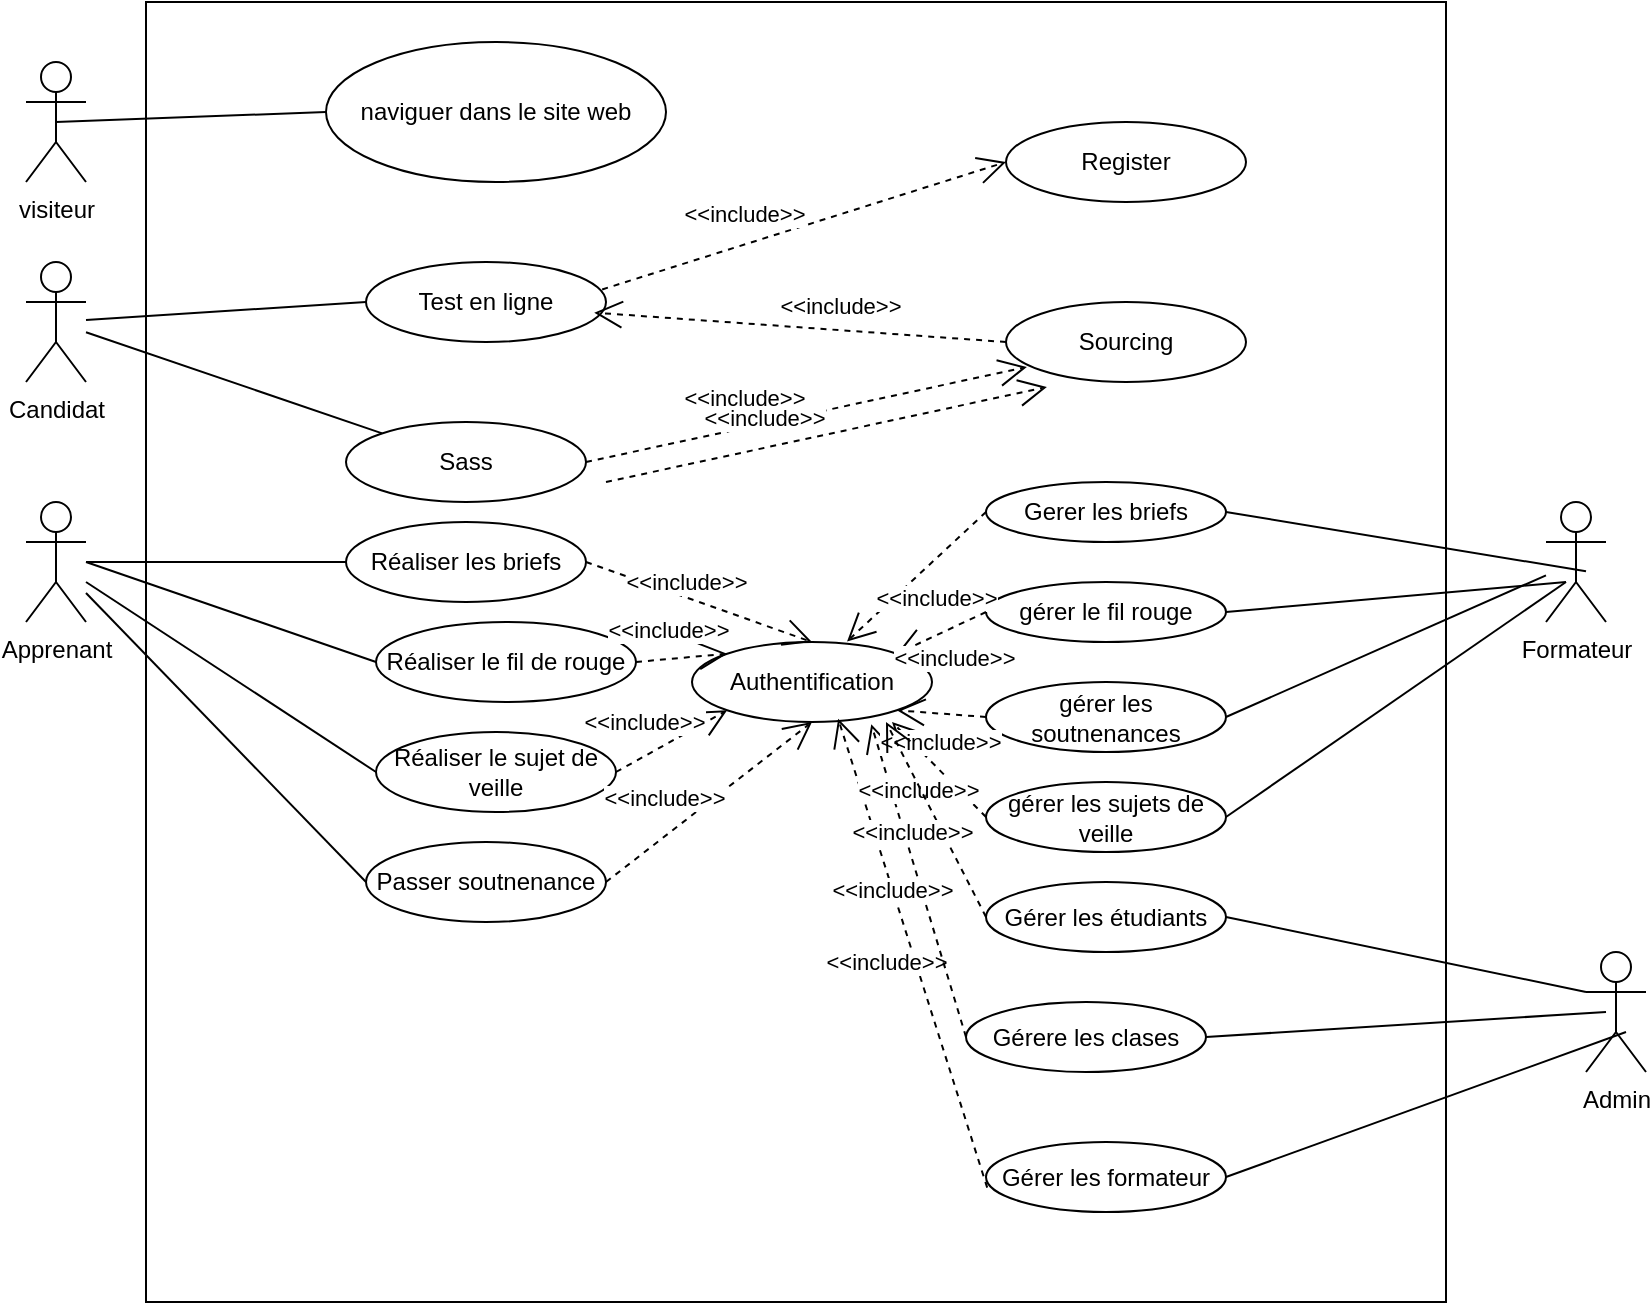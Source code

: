 <mxfile version="13.9.9" type="device"><diagram id="FBE1Oj6zjI6072gNu3jj" name="Page-1"><mxGraphModel dx="2091" dy="592" grid="1" gridSize="10" guides="1" tooltips="1" connect="1" arrows="1" fold="1" page="1" pageScale="1" pageWidth="827" pageHeight="1169" math="0" shadow="0"><root><mxCell id="0"/><mxCell id="1" parent="0"/><mxCell id="Y4A5UZZmLH2OW5dO5Wfs-1" value="" style="whiteSpace=wrap;html=1;aspect=fixed;" vertex="1" parent="1"><mxGeometry x="20" y="180" width="650" height="650" as="geometry"/></mxCell><mxCell id="Y4A5UZZmLH2OW5dO5Wfs-2" value="visiteur" style="shape=umlActor;verticalLabelPosition=bottom;verticalAlign=top;html=1;outlineConnect=0;" vertex="1" parent="1"><mxGeometry x="-40" y="210" width="30" height="60" as="geometry"/></mxCell><mxCell id="Y4A5UZZmLH2OW5dO5Wfs-3" value="" style="endArrow=none;html=1;entryX=0;entryY=0.5;entryDx=0;entryDy=0;exitX=0.5;exitY=0.5;exitDx=0;exitDy=0;exitPerimeter=0;" edge="1" parent="1" source="Y4A5UZZmLH2OW5dO5Wfs-2" target="Y4A5UZZmLH2OW5dO5Wfs-4"><mxGeometry width="50" height="50" relative="1" as="geometry"><mxPoint x="-10" y="270" as="sourcePoint"/><mxPoint x="40" y="220" as="targetPoint"/></mxGeometry></mxCell><mxCell id="Y4A5UZZmLH2OW5dO5Wfs-4" value="naviguer dans le site web" style="ellipse;whiteSpace=wrap;html=1;" vertex="1" parent="1"><mxGeometry x="110" y="200" width="170" height="70" as="geometry"/></mxCell><mxCell id="Y4A5UZZmLH2OW5dO5Wfs-5" value="Register" style="ellipse;whiteSpace=wrap;html=1;" vertex="1" parent="1"><mxGeometry x="450" y="240" width="120" height="40" as="geometry"/></mxCell><mxCell id="Y4A5UZZmLH2OW5dO5Wfs-6" value="Candidat" style="shape=umlActor;verticalLabelPosition=bottom;verticalAlign=top;html=1;outlineConnect=0;" vertex="1" parent="1"><mxGeometry x="-40" y="310" width="30" height="60" as="geometry"/></mxCell><mxCell id="Y4A5UZZmLH2OW5dO5Wfs-8" value="" style="endArrow=none;html=1;entryX=0;entryY=0.5;entryDx=0;entryDy=0;" edge="1" parent="1" source="Y4A5UZZmLH2OW5dO5Wfs-6" target="Y4A5UZZmLH2OW5dO5Wfs-9"><mxGeometry width="50" height="50" relative="1" as="geometry"><mxPoint x="360" y="400" as="sourcePoint"/><mxPoint x="120" y="340" as="targetPoint"/></mxGeometry></mxCell><mxCell id="Y4A5UZZmLH2OW5dO5Wfs-9" value="Test en ligne" style="ellipse;whiteSpace=wrap;html=1;" vertex="1" parent="1"><mxGeometry x="130" y="310" width="120" height="40" as="geometry"/></mxCell><mxCell id="Y4A5UZZmLH2OW5dO5Wfs-10" value="&amp;lt;&amp;lt;include&amp;gt;&amp;gt;" style="endArrow=open;endSize=12;dashed=1;html=1;entryX=0;entryY=0.5;entryDx=0;entryDy=0;exitX=0.984;exitY=0.343;exitDx=0;exitDy=0;exitPerimeter=0;" edge="1" parent="1" source="Y4A5UZZmLH2OW5dO5Wfs-9" target="Y4A5UZZmLH2OW5dO5Wfs-5"><mxGeometry x="-0.252" y="15" width="160" relative="1" as="geometry"><mxPoint x="400" y="250" as="sourcePoint"/><mxPoint x="260" y="250" as="targetPoint"/><Array as="points"/><mxPoint as="offset"/></mxGeometry></mxCell><mxCell id="Y4A5UZZmLH2OW5dO5Wfs-11" value="Sourcing" style="ellipse;whiteSpace=wrap;html=1;" vertex="1" parent="1"><mxGeometry x="450" y="330" width="120" height="40" as="geometry"/></mxCell><mxCell id="Y4A5UZZmLH2OW5dO5Wfs-12" value="&amp;lt;&amp;lt;include&amp;gt;&amp;gt;" style="endArrow=open;endSize=12;dashed=1;html=1;entryX=0.951;entryY=0.633;entryDx=0;entryDy=0;exitX=0;exitY=0.5;exitDx=0;exitDy=0;entryPerimeter=0;" edge="1" parent="1" source="Y4A5UZZmLH2OW5dO5Wfs-11" target="Y4A5UZZmLH2OW5dO5Wfs-9"><mxGeometry x="-0.188" y="-12" width="160" relative="1" as="geometry"><mxPoint x="260.0" y="340" as="sourcePoint"/><mxPoint x="460.0" y="270" as="targetPoint"/><Array as="points"/><mxPoint as="offset"/></mxGeometry></mxCell><mxCell id="Y4A5UZZmLH2OW5dO5Wfs-13" value="Sass" style="ellipse;whiteSpace=wrap;html=1;" vertex="1" parent="1"><mxGeometry x="120" y="390" width="120" height="40" as="geometry"/></mxCell><mxCell id="Y4A5UZZmLH2OW5dO5Wfs-14" value="" style="endArrow=none;html=1;" edge="1" parent="1" source="Y4A5UZZmLH2OW5dO5Wfs-6" target="Y4A5UZZmLH2OW5dO5Wfs-13"><mxGeometry width="50" height="50" relative="1" as="geometry"><mxPoint x="-2.274e-13" y="349.032" as="sourcePoint"/><mxPoint x="140.0" y="340" as="targetPoint"/></mxGeometry></mxCell><mxCell id="Y4A5UZZmLH2OW5dO5Wfs-15" value="&amp;lt;&amp;lt;include&amp;gt;&amp;gt;" style="endArrow=open;endSize=12;dashed=1;html=1;entryX=0.087;entryY=0.812;entryDx=0;entryDy=0;exitX=1;exitY=0.5;exitDx=0;exitDy=0;entryPerimeter=0;" edge="1" parent="1" source="Y4A5UZZmLH2OW5dO5Wfs-13" target="Y4A5UZZmLH2OW5dO5Wfs-11"><mxGeometry x="-0.252" y="15" width="160" relative="1" as="geometry"><mxPoint x="460.0" y="340" as="sourcePoint"/><mxPoint x="260.0" y="340" as="targetPoint"/><Array as="points"/><mxPoint as="offset"/></mxGeometry></mxCell><mxCell id="Y4A5UZZmLH2OW5dO5Wfs-16" value="Apprenant" style="shape=umlActor;verticalLabelPosition=bottom;verticalAlign=top;html=1;outlineConnect=0;" vertex="1" parent="1"><mxGeometry x="-40" y="430" width="30" height="60" as="geometry"/></mxCell><mxCell id="Y4A5UZZmLH2OW5dO5Wfs-17" value="Réaliser les briefs" style="ellipse;whiteSpace=wrap;html=1;" vertex="1" parent="1"><mxGeometry x="120" y="440" width="120" height="40" as="geometry"/></mxCell><mxCell id="Y4A5UZZmLH2OW5dO5Wfs-18" value="" style="endArrow=none;html=1;entryX=0;entryY=0.5;entryDx=0;entryDy=0;" edge="1" parent="1" source="Y4A5UZZmLH2OW5dO5Wfs-16" target="Y4A5UZZmLH2OW5dO5Wfs-17"><mxGeometry width="50" height="50" relative="1" as="geometry"><mxPoint x="-2.274e-13" y="349.032" as="sourcePoint"/><mxPoint x="140.0" y="340" as="targetPoint"/></mxGeometry></mxCell><mxCell id="Y4A5UZZmLH2OW5dO5Wfs-19" value="Réaliser le fil de rouge" style="ellipse;whiteSpace=wrap;html=1;" vertex="1" parent="1"><mxGeometry x="135" y="490" width="130" height="40" as="geometry"/></mxCell><mxCell id="Y4A5UZZmLH2OW5dO5Wfs-20" value="Passer soutnenance" style="ellipse;whiteSpace=wrap;html=1;" vertex="1" parent="1"><mxGeometry x="130" y="600" width="120" height="40" as="geometry"/></mxCell><mxCell id="Y4A5UZZmLH2OW5dO5Wfs-21" value="Réaliser le sujet de veille" style="ellipse;whiteSpace=wrap;html=1;" vertex="1" parent="1"><mxGeometry x="135" y="545" width="120" height="40" as="geometry"/></mxCell><mxCell id="Y4A5UZZmLH2OW5dO5Wfs-22" value="" style="endArrow=none;html=1;entryX=0;entryY=0.5;entryDx=0;entryDy=0;" edge="1" parent="1" target="Y4A5UZZmLH2OW5dO5Wfs-21"><mxGeometry width="50" height="50" relative="1" as="geometry"><mxPoint x="-10" y="470" as="sourcePoint"/><mxPoint x="130.0" y="470" as="targetPoint"/></mxGeometry></mxCell><mxCell id="Y4A5UZZmLH2OW5dO5Wfs-23" value="" style="endArrow=none;html=1;entryX=0;entryY=0.5;entryDx=0;entryDy=0;" edge="1" parent="1" source="Y4A5UZZmLH2OW5dO5Wfs-16" target="Y4A5UZZmLH2OW5dO5Wfs-20"><mxGeometry width="50" height="50" relative="1" as="geometry"><mxPoint x="10.0" y="480" as="sourcePoint"/><mxPoint x="140.0" y="480" as="targetPoint"/></mxGeometry></mxCell><mxCell id="Y4A5UZZmLH2OW5dO5Wfs-24" value="" style="endArrow=none;html=1;entryX=0;entryY=0.5;entryDx=0;entryDy=0;" edge="1" parent="1" target="Y4A5UZZmLH2OW5dO5Wfs-19"><mxGeometry width="50" height="50" relative="1" as="geometry"><mxPoint x="-10" y="460" as="sourcePoint"/><mxPoint x="200.0" y="575" as="targetPoint"/></mxGeometry></mxCell><mxCell id="Y4A5UZZmLH2OW5dO5Wfs-25" value="Authentification" style="ellipse;whiteSpace=wrap;html=1;" vertex="1" parent="1"><mxGeometry x="293" y="500" width="120" height="40" as="geometry"/></mxCell><mxCell id="Y4A5UZZmLH2OW5dO5Wfs-26" value="&amp;lt;&amp;lt;include&amp;gt;&amp;gt;" style="endArrow=open;endSize=12;dashed=1;html=1;entryX=0.087;entryY=0.812;entryDx=0;entryDy=0;exitX=1;exitY=0.5;exitDx=0;exitDy=0;entryPerimeter=0;" edge="1" parent="1"><mxGeometry x="-0.252" y="15" width="160" relative="1" as="geometry"><mxPoint x="250.0" y="420" as="sourcePoint"/><mxPoint x="470.44" y="372.48" as="targetPoint"/><Array as="points"/><mxPoint as="offset"/></mxGeometry></mxCell><mxCell id="Y4A5UZZmLH2OW5dO5Wfs-27" value="&amp;lt;&amp;lt;include&amp;gt;&amp;gt;" style="endArrow=open;endSize=12;dashed=1;html=1;entryX=0.5;entryY=0;entryDx=0;entryDy=0;exitX=1;exitY=0.5;exitDx=0;exitDy=0;" edge="1" parent="1" source="Y4A5UZZmLH2OW5dO5Wfs-17" target="Y4A5UZZmLH2OW5dO5Wfs-25"><mxGeometry x="-0.158" y="7" width="160" relative="1" as="geometry"><mxPoint x="260.0" y="430" as="sourcePoint"/><mxPoint x="480.44" y="382.48" as="targetPoint"/><Array as="points"/><mxPoint as="offset"/></mxGeometry></mxCell><mxCell id="Y4A5UZZmLH2OW5dO5Wfs-28" value="&amp;lt;&amp;lt;include&amp;gt;&amp;gt;" style="endArrow=open;endSize=12;dashed=1;html=1;entryX=0.5;entryY=1;entryDx=0;entryDy=0;exitX=1;exitY=0.5;exitDx=0;exitDy=0;" edge="1" parent="1" source="Y4A5UZZmLH2OW5dO5Wfs-20" target="Y4A5UZZmLH2OW5dO5Wfs-25"><mxGeometry x="-0.252" y="15" width="160" relative="1" as="geometry"><mxPoint x="250.0" y="470" as="sourcePoint"/><mxPoint x="303.0" y="530" as="targetPoint"/><Array as="points"/><mxPoint as="offset"/></mxGeometry></mxCell><mxCell id="Y4A5UZZmLH2OW5dO5Wfs-29" value="&amp;lt;&amp;lt;include&amp;gt;&amp;gt;" style="endArrow=open;endSize=12;dashed=1;html=1;entryX=0;entryY=1;entryDx=0;entryDy=0;exitX=1;exitY=0.5;exitDx=0;exitDy=0;" edge="1" parent="1" source="Y4A5UZZmLH2OW5dO5Wfs-21" target="Y4A5UZZmLH2OW5dO5Wfs-25"><mxGeometry x="-0.252" y="15" width="160" relative="1" as="geometry"><mxPoint x="260.0" y="480" as="sourcePoint"/><mxPoint x="313.0" y="540" as="targetPoint"/><Array as="points"/><mxPoint as="offset"/></mxGeometry></mxCell><mxCell id="Y4A5UZZmLH2OW5dO5Wfs-30" value="&amp;lt;&amp;lt;include&amp;gt;&amp;gt;" style="endArrow=open;endSize=12;dashed=1;html=1;entryX=0;entryY=0;entryDx=0;entryDy=0;exitX=1;exitY=0.5;exitDx=0;exitDy=0;" edge="1" parent="1" source="Y4A5UZZmLH2OW5dO5Wfs-19" target="Y4A5UZZmLH2OW5dO5Wfs-25"><mxGeometry x="-0.252" y="15" width="160" relative="1" as="geometry"><mxPoint x="250.0" y="470" as="sourcePoint"/><mxPoint x="303.0" y="530" as="targetPoint"/><Array as="points"/><mxPoint as="offset"/></mxGeometry></mxCell><mxCell id="Y4A5UZZmLH2OW5dO5Wfs-32" value="Formateur" style="shape=umlActor;verticalLabelPosition=bottom;verticalAlign=top;html=1;outlineConnect=0;" vertex="1" parent="1"><mxGeometry x="720" y="430" width="30" height="60" as="geometry"/></mxCell><mxCell id="Y4A5UZZmLH2OW5dO5Wfs-35" value="gérer les soutnenances" style="ellipse;whiteSpace=wrap;html=1;" vertex="1" parent="1"><mxGeometry x="440" y="520" width="120" height="35" as="geometry"/></mxCell><mxCell id="Y4A5UZZmLH2OW5dO5Wfs-36" value="gérer le fil rouge" style="ellipse;whiteSpace=wrap;html=1;" vertex="1" parent="1"><mxGeometry x="440" y="470" width="120" height="30" as="geometry"/></mxCell><mxCell id="Y4A5UZZmLH2OW5dO5Wfs-37" value="Gerer les briefs" style="ellipse;whiteSpace=wrap;html=1;" vertex="1" parent="1"><mxGeometry x="440" y="420" width="120" height="30" as="geometry"/></mxCell><mxCell id="Y4A5UZZmLH2OW5dO5Wfs-38" value="gérer les sujets de veille" style="ellipse;whiteSpace=wrap;html=1;" vertex="1" parent="1"><mxGeometry x="440" y="570" width="120" height="35" as="geometry"/></mxCell><mxCell id="Y4A5UZZmLH2OW5dO5Wfs-39" value="Gérer les étudiants" style="ellipse;whiteSpace=wrap;html=1;" vertex="1" parent="1"><mxGeometry x="440" y="620" width="120" height="35" as="geometry"/></mxCell><mxCell id="Y4A5UZZmLH2OW5dO5Wfs-40" value="Gérere les clases" style="ellipse;whiteSpace=wrap;html=1;" vertex="1" parent="1"><mxGeometry x="430" y="680" width="120" height="35" as="geometry"/></mxCell><mxCell id="Y4A5UZZmLH2OW5dO5Wfs-41" value="Gérer les formateur" style="ellipse;whiteSpace=wrap;html=1;" vertex="1" parent="1"><mxGeometry x="440" y="750" width="120" height="35" as="geometry"/></mxCell><mxCell id="Y4A5UZZmLH2OW5dO5Wfs-42" value="" style="endArrow=none;html=1;entryX=0;entryY=0.5;entryDx=0;entryDy=0;exitX=1;exitY=0.5;exitDx=0;exitDy=0;" edge="1" parent="1" source="Y4A5UZZmLH2OW5dO5Wfs-37"><mxGeometry width="50" height="50" relative="1" as="geometry"><mxPoint x="610.0" y="464.66" as="sourcePoint"/><mxPoint x="740.0" y="464.66" as="targetPoint"/></mxGeometry></mxCell><mxCell id="Y4A5UZZmLH2OW5dO5Wfs-44" value="Admin" style="shape=umlActor;verticalLabelPosition=bottom;verticalAlign=top;html=1;outlineConnect=0;" vertex="1" parent="1"><mxGeometry x="740" y="655" width="30" height="60" as="geometry"/></mxCell><mxCell id="Y4A5UZZmLH2OW5dO5Wfs-45" value="" style="endArrow=none;html=1;exitX=1;exitY=0.5;exitDx=0;exitDy=0;" edge="1" parent="1" source="Y4A5UZZmLH2OW5dO5Wfs-36"><mxGeometry width="50" height="50" relative="1" as="geometry"><mxPoint x="570" y="445" as="sourcePoint"/><mxPoint x="730" y="470" as="targetPoint"/></mxGeometry></mxCell><mxCell id="Y4A5UZZmLH2OW5dO5Wfs-46" value="" style="endArrow=none;html=1;exitX=1;exitY=0.5;exitDx=0;exitDy=0;" edge="1" parent="1" source="Y4A5UZZmLH2OW5dO5Wfs-35" target="Y4A5UZZmLH2OW5dO5Wfs-32"><mxGeometry width="50" height="50" relative="1" as="geometry"><mxPoint x="580" y="455" as="sourcePoint"/><mxPoint x="760" y="484.66" as="targetPoint"/></mxGeometry></mxCell><mxCell id="Y4A5UZZmLH2OW5dO5Wfs-47" value="" style="endArrow=none;html=1;exitX=1;exitY=0.5;exitDx=0;exitDy=0;" edge="1" parent="1" source="Y4A5UZZmLH2OW5dO5Wfs-38"><mxGeometry width="50" height="50" relative="1" as="geometry"><mxPoint x="590" y="465" as="sourcePoint"/><mxPoint x="730" y="470" as="targetPoint"/></mxGeometry></mxCell><mxCell id="Y4A5UZZmLH2OW5dO5Wfs-48" value="" style="endArrow=none;html=1;exitX=1;exitY=0.5;exitDx=0;exitDy=0;entryX=0;entryY=0.333;entryDx=0;entryDy=0;entryPerimeter=0;" edge="1" parent="1" source="Y4A5UZZmLH2OW5dO5Wfs-39" target="Y4A5UZZmLH2OW5dO5Wfs-44"><mxGeometry width="50" height="50" relative="1" as="geometry"><mxPoint x="600" y="475" as="sourcePoint"/><mxPoint x="730" y="470" as="targetPoint"/></mxGeometry></mxCell><mxCell id="Y4A5UZZmLH2OW5dO5Wfs-50" value="" style="endArrow=none;html=1;exitX=1;exitY=0.5;exitDx=0;exitDy=0;entryX=0;entryY=0.333;entryDx=0;entryDy=0;entryPerimeter=0;" edge="1" parent="1" source="Y4A5UZZmLH2OW5dO5Wfs-40"><mxGeometry width="50" height="50" relative="1" as="geometry"><mxPoint x="570.0" y="647.5" as="sourcePoint"/><mxPoint x="750" y="685" as="targetPoint"/></mxGeometry></mxCell><mxCell id="Y4A5UZZmLH2OW5dO5Wfs-51" value="" style="endArrow=none;html=1;exitX=1;exitY=0.5;exitDx=0;exitDy=0;entryX=0;entryY=0.333;entryDx=0;entryDy=0;entryPerimeter=0;" edge="1" parent="1" source="Y4A5UZZmLH2OW5dO5Wfs-41"><mxGeometry width="50" height="50" relative="1" as="geometry"><mxPoint x="580.0" y="657.5" as="sourcePoint"/><mxPoint x="760" y="695" as="targetPoint"/></mxGeometry></mxCell><mxCell id="Y4A5UZZmLH2OW5dO5Wfs-52" value="&amp;lt;&amp;lt;include&amp;gt;&amp;gt;" style="endArrow=open;endSize=12;dashed=1;html=1;entryX=0.609;entryY=0.959;entryDx=0;entryDy=0;exitX=0.005;exitY=0.652;exitDx=0;exitDy=0;entryPerimeter=0;exitPerimeter=0;" edge="1" parent="1" source="Y4A5UZZmLH2OW5dO5Wfs-41" target="Y4A5UZZmLH2OW5dO5Wfs-25"><mxGeometry x="-0.001" y="14" width="160" relative="1" as="geometry"><mxPoint x="260.0" y="630" as="sourcePoint"/><mxPoint x="363" y="550" as="targetPoint"/><Array as="points"/><mxPoint as="offset"/></mxGeometry></mxCell><mxCell id="Y4A5UZZmLH2OW5dO5Wfs-54" value="&amp;lt;&amp;lt;include&amp;gt;&amp;gt;" style="endArrow=open;endSize=12;dashed=1;html=1;entryX=0.747;entryY=1.028;entryDx=0;entryDy=0;exitX=0;exitY=0.5;exitDx=0;exitDy=0;entryPerimeter=0;" edge="1" parent="1" source="Y4A5UZZmLH2OW5dO5Wfs-40" target="Y4A5UZZmLH2OW5dO5Wfs-25"><mxGeometry x="-0.001" y="14" width="160" relative="1" as="geometry"><mxPoint x="450.6" y="782.82" as="sourcePoint"/><mxPoint x="376.08" y="548.36" as="targetPoint"/><Array as="points"/><mxPoint as="offset"/></mxGeometry></mxCell><mxCell id="Y4A5UZZmLH2OW5dO5Wfs-55" value="&amp;lt;&amp;lt;include&amp;gt;&amp;gt;" style="endArrow=open;endSize=12;dashed=1;html=1;exitX=0;exitY=0.5;exitDx=0;exitDy=0;" edge="1" parent="1" source="Y4A5UZZmLH2OW5dO5Wfs-38"><mxGeometry x="-0.001" y="14" width="160" relative="1" as="geometry"><mxPoint x="440.0" y="707.5" as="sourcePoint"/><mxPoint x="393" y="540" as="targetPoint"/><Array as="points"/><mxPoint as="offset"/></mxGeometry></mxCell><mxCell id="Y4A5UZZmLH2OW5dO5Wfs-56" value="&amp;lt;&amp;lt;include&amp;gt;&amp;gt;" style="endArrow=open;endSize=12;dashed=1;html=1;entryX=1;entryY=1;entryDx=0;entryDy=0;exitX=0;exitY=0.5;exitDx=0;exitDy=0;" edge="1" parent="1" source="Y4A5UZZmLH2OW5dO5Wfs-35" target="Y4A5UZZmLH2OW5dO5Wfs-25"><mxGeometry x="-0.001" y="14" width="160" relative="1" as="geometry"><mxPoint x="450.0" y="717.5" as="sourcePoint"/><mxPoint x="402.64" y="561.12" as="targetPoint"/><Array as="points"/><mxPoint as="offset"/></mxGeometry></mxCell><mxCell id="Y4A5UZZmLH2OW5dO5Wfs-57" value="&amp;lt;&amp;lt;include&amp;gt;&amp;gt;" style="endArrow=open;endSize=12;dashed=1;html=1;exitX=0;exitY=0.5;exitDx=0;exitDy=0;" edge="1" parent="1" source="Y4A5UZZmLH2OW5dO5Wfs-39"><mxGeometry x="-0.001" y="14" width="160" relative="1" as="geometry"><mxPoint x="440.0" y="707.5" as="sourcePoint"/><mxPoint x="390" y="540" as="targetPoint"/><Array as="points"/><mxPoint as="offset"/></mxGeometry></mxCell><mxCell id="Y4A5UZZmLH2OW5dO5Wfs-58" value="&amp;lt;&amp;lt;include&amp;gt;&amp;gt;" style="endArrow=open;endSize=12;dashed=1;html=1;entryX=0.646;entryY=-0.007;entryDx=0;entryDy=0;exitX=0;exitY=0.5;exitDx=0;exitDy=0;entryPerimeter=0;" edge="1" parent="1" source="Y4A5UZZmLH2OW5dO5Wfs-37" target="Y4A5UZZmLH2OW5dO5Wfs-25"><mxGeometry x="-0.001" y="14" width="160" relative="1" as="geometry"><mxPoint x="450.0" y="547.5" as="sourcePoint"/><mxPoint x="405.426" y="544.142" as="targetPoint"/><Array as="points"/><mxPoint as="offset"/></mxGeometry></mxCell><mxCell id="Y4A5UZZmLH2OW5dO5Wfs-59" value="&amp;lt;&amp;lt;include&amp;gt;&amp;gt;" style="endArrow=open;endSize=12;dashed=1;html=1;entryX=1;entryY=0;entryDx=0;entryDy=0;exitX=0;exitY=0.5;exitDx=0;exitDy=0;" edge="1" parent="1" source="Y4A5UZZmLH2OW5dO5Wfs-36" target="Y4A5UZZmLH2OW5dO5Wfs-25"><mxGeometry x="-0.001" y="14" width="160" relative="1" as="geometry"><mxPoint x="460.0" y="557.5" as="sourcePoint"/><mxPoint x="415.426" y="554.142" as="targetPoint"/><Array as="points"/><mxPoint as="offset"/></mxGeometry></mxCell></root></mxGraphModel></diagram></mxfile>